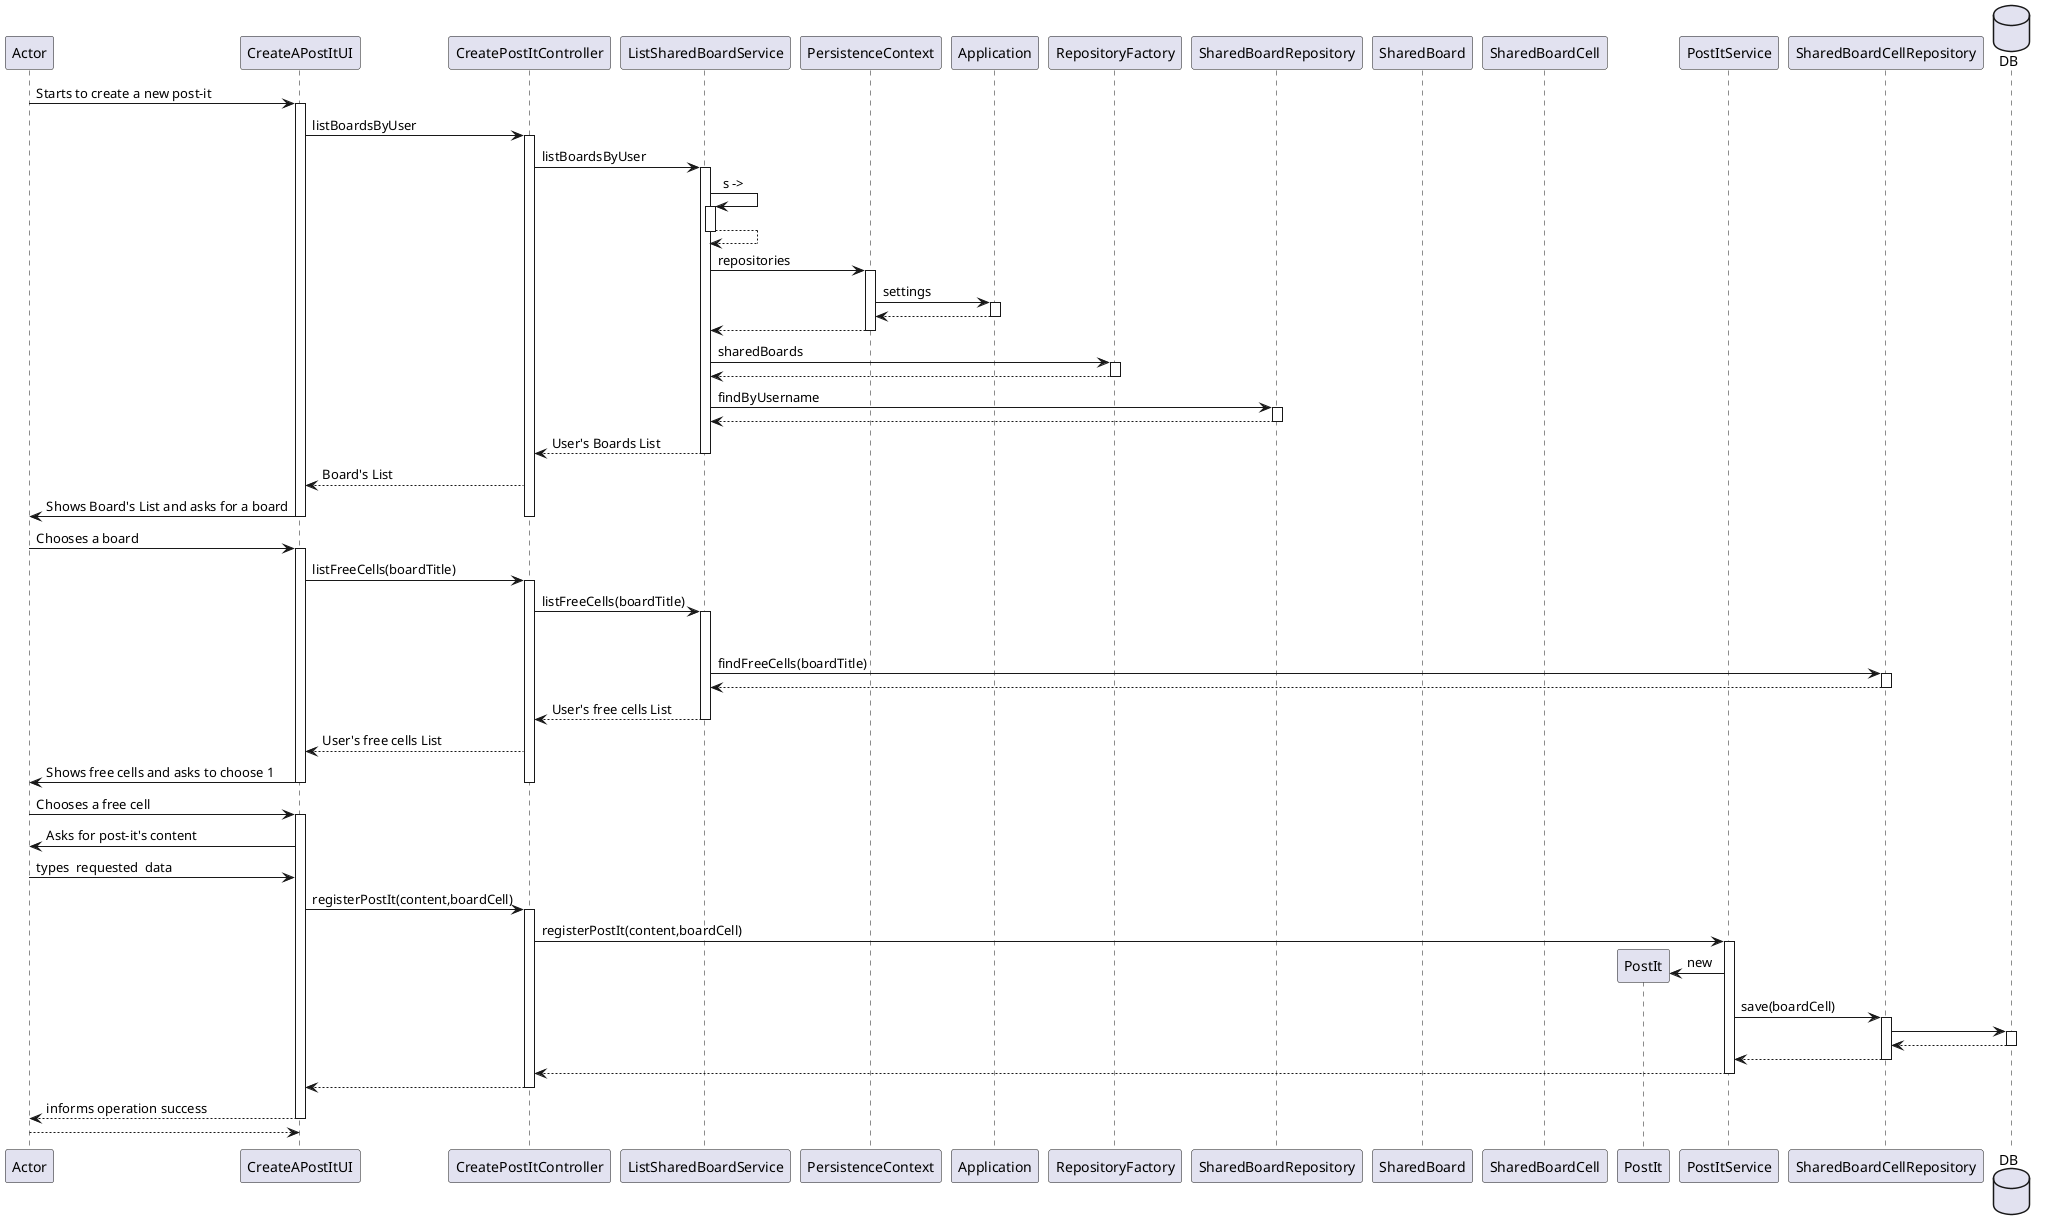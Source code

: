 @startuml
participant Actor

participant CreateAPostItUI
participant CreatePostItController
participant ListSharedBoardService
participant PersistenceContext
participant Application
participant RepositoryFactory
participant SharedBoardRepository
participant SharedBoard
participant SharedBoardCell
participant PostIt
participant PostItService
participant SharedBoardCellRepository
database "DB" as DB

Actor -> CreateAPostItUI : Starts to create a new post-it
activate CreateAPostItUI



CreateAPostItUI -> CreatePostItController : listBoardsByUser
activate CreatePostItController
CreatePostItController -> ListSharedBoardService : listBoardsByUser
activate ListSharedBoardService
ListSharedBoardService -> ListSharedBoardService : s ->
activate ListSharedBoardService
ListSharedBoardService --> ListSharedBoardService
deactivate ListSharedBoardService
ListSharedBoardService -> PersistenceContext : repositories
activate PersistenceContext
PersistenceContext -> Application : settings
activate Application
Application --> PersistenceContext
deactivate Application
PersistenceContext --> ListSharedBoardService
deactivate PersistenceContext
ListSharedBoardService -> RepositoryFactory : sharedBoards
activate RepositoryFactory
RepositoryFactory --> ListSharedBoardService
deactivate RepositoryFactory
ListSharedBoardService -> SharedBoardRepository : findByUsername
activate SharedBoardRepository
SharedBoardRepository --> ListSharedBoardService
deactivate SharedBoardRepository
ListSharedBoardService --> CreatePostItController : User's Boards List
deactivate ListSharedBoardService
CreatePostItController --> CreateAPostItUI : Board's List
CreateAPostItUI -> Actor : Shows Board's List and asks for a board

deactivate CreatePostItController

deactivate CreateAPostItUI
Actor -> CreateAPostItUI : Chooses a board
activate CreateAPostItUI

CreateAPostItUI -> CreatePostItController : listFreeCells(boardTitle)
activate CreatePostItController
CreatePostItController -> ListSharedBoardService : listFreeCells(boardTitle)
activate ListSharedBoardService

deactivate SharedBoard
ListSharedBoardService -> SharedBoardCellRepository : findFreeCells(boardTitle)
activate SharedBoardCellRepository
SharedBoardCellRepository --> ListSharedBoardService
deactivate SharedBoardCellRepository
ListSharedBoardService --> CreatePostItController : User's free cells List
deactivate ListSharedBoardService
CreatePostItController --> CreateAPostItUI : User's free cells List
CreateAPostItUI -> Actor : Shows free cells and asks to choose 1
deactivate CreatePostItController

deactivate CreateAPostItUI
Actor -> CreateAPostItUI : Chooses a free cell
activate CreateAPostItUI

CreateAPostItUI -> Actor : Asks for post-it's content
Actor -> CreateAPostItUI : types  requested  data

CreateAPostItUI -> CreatePostItController  : registerPostIt(content,boardCell)

    activate CreatePostItController
        CreatePostItController ->PostItService :registerPostIt(content,boardCell)
           activate PostItService
           create PostIt
           PostItService -> PostIt : new
           PostItService -> SharedBoardCellRepository : save(boardCell)
           activate SharedBoardCellRepository
                        SharedBoardCellRepository -> DB
                        activate DB

                          DB --> SharedBoardCellRepository
                        deactivate DB
                             SharedBoardCellRepository --> PostItService
                deactivate SharedBoardCellRepository
                 PostItService -->  CreatePostItController
           deactivate PostItService
           CreatePostItController --> CreateAPostItUI
    deactivate CreatePostItController
CreateAPostItUI --> Actor : informs operation success
deactivate CreateAPostItUI

return
@enduml